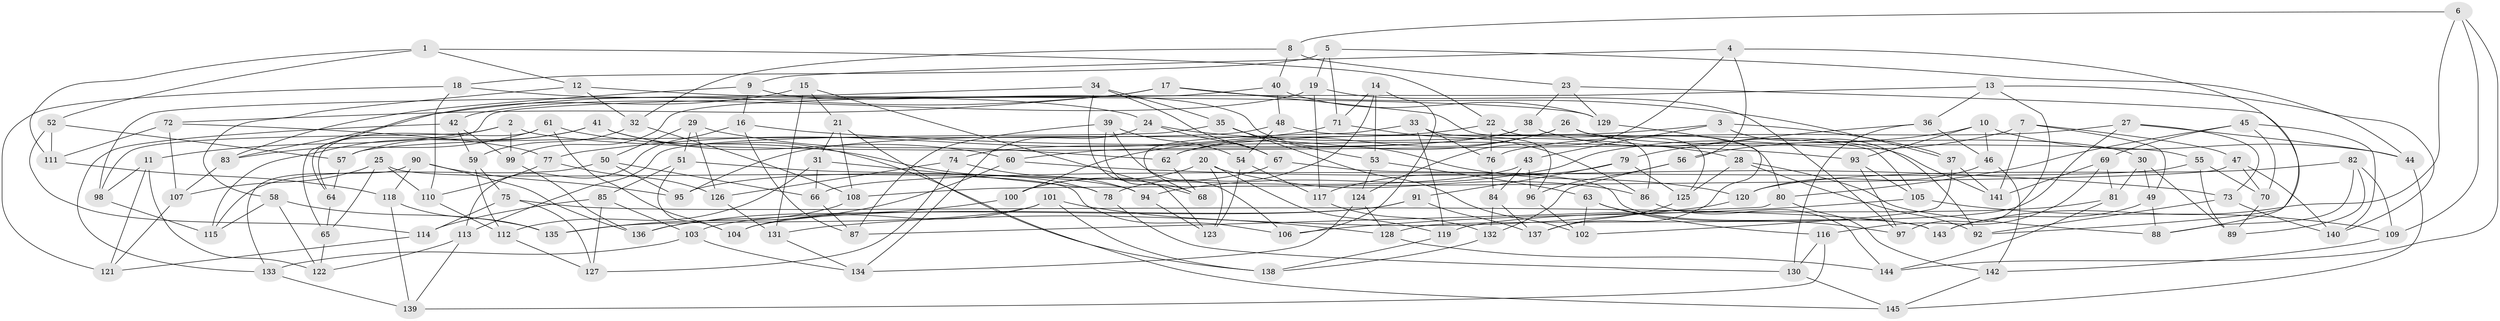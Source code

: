 // Generated by graph-tools (version 1.1) at 2025/03/03/09/25 03:03:08]
// undirected, 145 vertices, 290 edges
graph export_dot {
graph [start="1"]
  node [color=gray90,style=filled];
  1;
  2;
  3;
  4;
  5;
  6;
  7;
  8;
  9;
  10;
  11;
  12;
  13;
  14;
  15;
  16;
  17;
  18;
  19;
  20;
  21;
  22;
  23;
  24;
  25;
  26;
  27;
  28;
  29;
  30;
  31;
  32;
  33;
  34;
  35;
  36;
  37;
  38;
  39;
  40;
  41;
  42;
  43;
  44;
  45;
  46;
  47;
  48;
  49;
  50;
  51;
  52;
  53;
  54;
  55;
  56;
  57;
  58;
  59;
  60;
  61;
  62;
  63;
  64;
  65;
  66;
  67;
  68;
  69;
  70;
  71;
  72;
  73;
  74;
  75;
  76;
  77;
  78;
  79;
  80;
  81;
  82;
  83;
  84;
  85;
  86;
  87;
  88;
  89;
  90;
  91;
  92;
  93;
  94;
  95;
  96;
  97;
  98;
  99;
  100;
  101;
  102;
  103;
  104;
  105;
  106;
  107;
  108;
  109;
  110;
  111;
  112;
  113;
  114;
  115;
  116;
  117;
  118;
  119;
  120;
  121;
  122;
  123;
  124;
  125;
  126;
  127;
  128;
  129;
  130;
  131;
  132;
  133;
  134;
  135;
  136;
  137;
  138;
  139;
  140;
  141;
  142;
  143;
  144;
  145;
  1 -- 12;
  1 -- 52;
  1 -- 111;
  1 -- 22;
  2 -- 98;
  2 -- 99;
  2 -- 55;
  2 -- 11;
  3 -- 37;
  3 -- 43;
  3 -- 62;
  3 -- 92;
  4 -- 56;
  4 -- 92;
  4 -- 9;
  4 -- 124;
  5 -- 19;
  5 -- 71;
  5 -- 18;
  5 -- 44;
  6 -- 143;
  6 -- 144;
  6 -- 109;
  6 -- 8;
  7 -- 49;
  7 -- 141;
  7 -- 94;
  7 -- 47;
  8 -- 40;
  8 -- 32;
  8 -- 23;
  9 -- 120;
  9 -- 16;
  9 -- 83;
  10 -- 93;
  10 -- 44;
  10 -- 56;
  10 -- 46;
  11 -- 98;
  11 -- 122;
  11 -- 121;
  12 -- 32;
  12 -- 129;
  12 -- 58;
  13 -- 97;
  13 -- 36;
  13 -- 64;
  13 -- 140;
  14 -- 106;
  14 -- 71;
  14 -- 53;
  14 -- 78;
  15 -- 68;
  15 -- 65;
  15 -- 131;
  15 -- 21;
  16 -- 93;
  16 -- 87;
  16 -- 113;
  17 -- 86;
  17 -- 72;
  17 -- 83;
  17 -- 37;
  18 -- 121;
  18 -- 24;
  18 -- 110;
  19 -- 97;
  19 -- 42;
  19 -- 117;
  20 -- 119;
  20 -- 100;
  20 -- 123;
  20 -- 86;
  21 -- 31;
  21 -- 138;
  21 -- 108;
  22 -- 95;
  22 -- 76;
  22 -- 80;
  23 -- 129;
  23 -- 38;
  23 -- 88;
  24 -- 28;
  24 -- 67;
  24 -- 134;
  25 -- 106;
  25 -- 107;
  25 -- 110;
  25 -- 65;
  26 -- 100;
  26 -- 62;
  26 -- 125;
  26 -- 30;
  27 -- 76;
  27 -- 128;
  27 -- 44;
  27 -- 73;
  28 -- 92;
  28 -- 88;
  28 -- 125;
  29 -- 62;
  29 -- 51;
  29 -- 50;
  29 -- 126;
  30 -- 89;
  30 -- 81;
  30 -- 49;
  31 -- 78;
  31 -- 66;
  31 -- 112;
  32 -- 108;
  32 -- 59;
  33 -- 76;
  33 -- 68;
  33 -- 96;
  33 -- 119;
  34 -- 67;
  34 -- 98;
  34 -- 123;
  34 -- 35;
  35 -- 102;
  35 -- 113;
  35 -- 53;
  36 -- 130;
  36 -- 79;
  36 -- 46;
  37 -- 102;
  37 -- 141;
  38 -- 141;
  38 -- 74;
  38 -- 60;
  39 -- 54;
  39 -- 68;
  39 -- 87;
  39 -- 106;
  40 -- 129;
  40 -- 48;
  40 -- 99;
  41 -- 115;
  41 -- 57;
  41 -- 60;
  41 -- 145;
  42 -- 133;
  42 -- 99;
  42 -- 59;
  43 -- 96;
  43 -- 84;
  43 -- 95;
  44 -- 145;
  45 -- 70;
  45 -- 80;
  45 -- 69;
  45 -- 140;
  46 -- 142;
  46 -- 120;
  47 -- 70;
  47 -- 140;
  47 -- 108;
  48 -- 54;
  48 -- 105;
  48 -- 57;
  49 -- 143;
  49 -- 88;
  50 -- 66;
  50 -- 115;
  50 -- 95;
  51 -- 94;
  51 -- 104;
  51 -- 85;
  52 -- 111;
  52 -- 114;
  52 -- 57;
  53 -- 124;
  53 -- 63;
  54 -- 123;
  54 -- 117;
  55 -- 66;
  55 -- 70;
  55 -- 89;
  56 -- 132;
  56 -- 96;
  57 -- 64;
  58 -- 122;
  58 -- 135;
  58 -- 115;
  59 -- 75;
  59 -- 112;
  60 -- 73;
  60 -- 135;
  61 -- 104;
  61 -- 64;
  61 -- 78;
  61 -- 83;
  62 -- 68;
  63 -- 97;
  63 -- 102;
  63 -- 116;
  64 -- 65;
  65 -- 122;
  66 -- 87;
  67 -- 100;
  67 -- 143;
  69 -- 116;
  69 -- 141;
  69 -- 81;
  70 -- 89;
  71 -- 86;
  71 -- 77;
  72 -- 77;
  72 -- 111;
  72 -- 107;
  73 -- 140;
  73 -- 92;
  74 -- 127;
  74 -- 94;
  74 -- 126;
  75 -- 114;
  75 -- 143;
  75 -- 127;
  76 -- 84;
  77 -- 110;
  77 -- 126;
  78 -- 130;
  79 -- 117;
  79 -- 125;
  79 -- 91;
  80 -- 142;
  80 -- 87;
  81 -- 144;
  81 -- 119;
  82 -- 120;
  82 -- 89;
  82 -- 109;
  82 -- 88;
  83 -- 107;
  84 -- 132;
  84 -- 137;
  85 -- 103;
  85 -- 127;
  85 -- 114;
  86 -- 144;
  90 -- 136;
  90 -- 95;
  90 -- 133;
  90 -- 118;
  91 -- 104;
  91 -- 103;
  91 -- 137;
  93 -- 97;
  93 -- 105;
  94 -- 123;
  96 -- 102;
  98 -- 115;
  99 -- 136;
  100 -- 136;
  101 -- 138;
  101 -- 104;
  101 -- 128;
  101 -- 135;
  103 -- 133;
  103 -- 134;
  105 -- 109;
  105 -- 106;
  107 -- 121;
  108 -- 136;
  109 -- 142;
  110 -- 112;
  111 -- 118;
  112 -- 127;
  113 -- 122;
  113 -- 139;
  114 -- 121;
  116 -- 139;
  116 -- 130;
  117 -- 132;
  118 -- 135;
  118 -- 139;
  119 -- 138;
  120 -- 131;
  124 -- 134;
  124 -- 128;
  125 -- 137;
  126 -- 131;
  128 -- 144;
  129 -- 137;
  130 -- 145;
  131 -- 134;
  132 -- 138;
  133 -- 139;
  142 -- 145;
}
